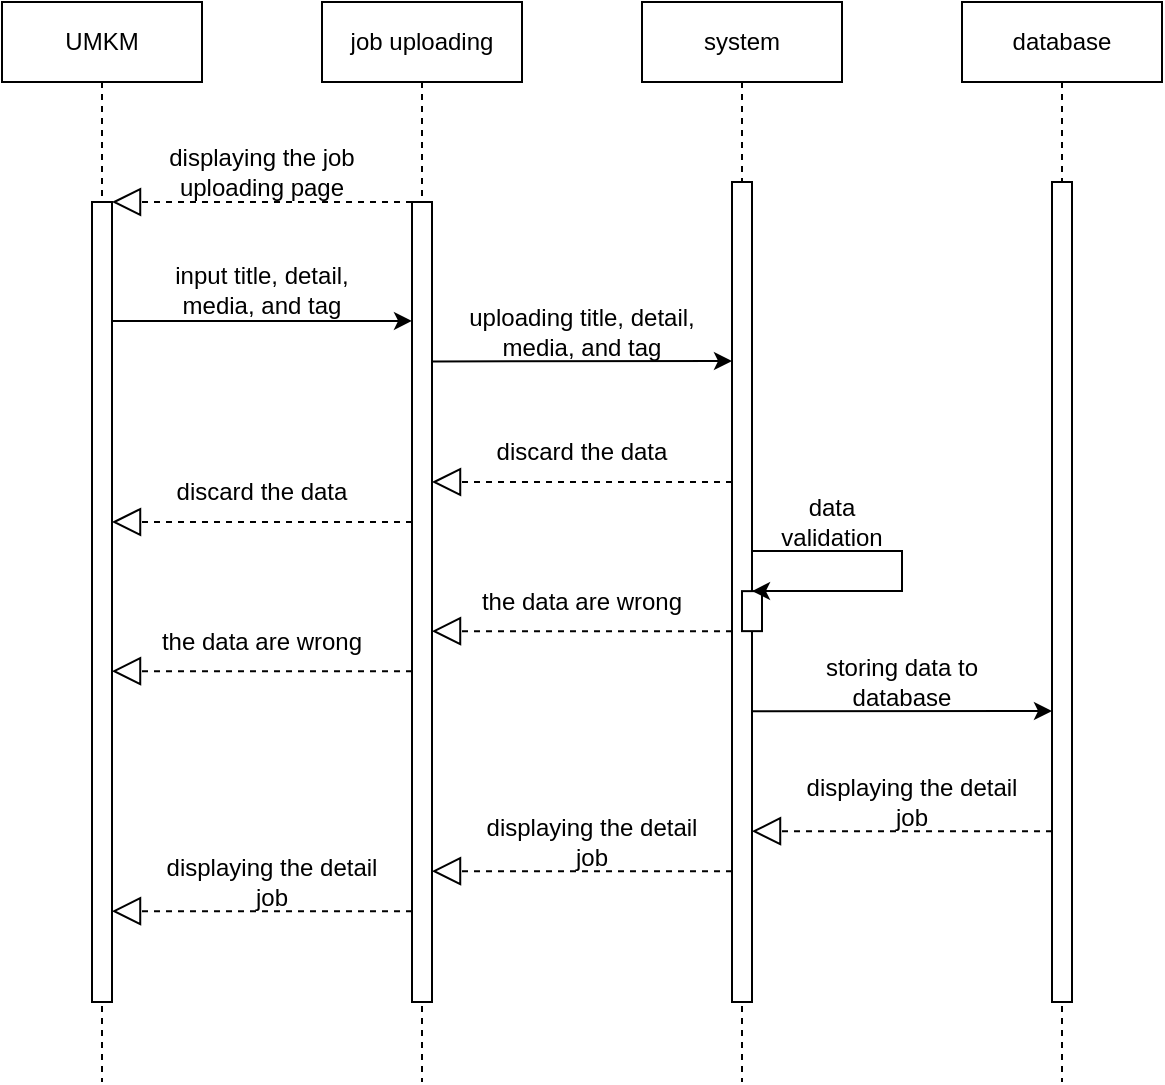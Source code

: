 <mxfile version="22.1.16" type="github" pages="4">
  <diagram name="UML (Sequence: Job Uploading) " id="2YBvvXClWsGukQMizWep">
    <mxGraphModel dx="1293" dy="518" grid="1" gridSize="10" guides="1" tooltips="1" connect="1" arrows="1" fold="1" page="1" pageScale="1" pageWidth="850" pageHeight="1100" math="0" shadow="0">
      <root>
        <mxCell id="0" />
        <mxCell id="1" parent="0" />
        <mxCell id="PUHHN2C5qQDCYkUH07pB-1" value="system" style="shape=umlLifeline;perimeter=lifelinePerimeter;whiteSpace=wrap;html=1;container=0;dropTarget=0;collapsible=0;recursiveResize=0;outlineConnect=0;portConstraint=eastwest;newEdgeStyle={&quot;edgeStyle&quot;:&quot;elbowEdgeStyle&quot;,&quot;elbow&quot;:&quot;vertical&quot;,&quot;curved&quot;:0,&quot;rounded&quot;:0};movable=1;resizable=1;rotatable=1;deletable=1;editable=1;locked=0;connectable=1;" vertex="1" parent="1">
          <mxGeometry x="375" y="80" width="100" height="540" as="geometry" />
        </mxCell>
        <mxCell id="Xd4hx1CgdsaKXn67NXFA-8" value="job uploading" style="shape=umlLifeline;perimeter=lifelinePerimeter;whiteSpace=wrap;html=1;container=0;dropTarget=0;collapsible=0;recursiveResize=0;outlineConnect=0;portConstraint=eastwest;newEdgeStyle={&quot;edgeStyle&quot;:&quot;elbowEdgeStyle&quot;,&quot;elbow&quot;:&quot;vertical&quot;,&quot;curved&quot;:0,&quot;rounded&quot;:0};movable=1;resizable=1;rotatable=1;deletable=1;editable=1;locked=0;connectable=1;" vertex="1" parent="1">
          <mxGeometry x="215" y="80" width="100" height="540" as="geometry" />
        </mxCell>
        <mxCell id="Xd4hx1CgdsaKXn67NXFA-10" value="database" style="shape=umlLifeline;perimeter=lifelinePerimeter;whiteSpace=wrap;html=1;container=0;dropTarget=0;collapsible=0;recursiveResize=0;outlineConnect=0;portConstraint=eastwest;newEdgeStyle={&quot;edgeStyle&quot;:&quot;elbowEdgeStyle&quot;,&quot;elbow&quot;:&quot;vertical&quot;,&quot;curved&quot;:0,&quot;rounded&quot;:0};movable=1;resizable=1;rotatable=1;deletable=1;editable=1;locked=0;connectable=1;" vertex="1" parent="1">
          <mxGeometry x="535" y="80" width="100" height="540" as="geometry" />
        </mxCell>
        <mxCell id="rt212o47yRLD19ke77MR-7" value="displaying the job uploading page" style="text;html=1;strokeColor=none;fillColor=none;align=center;verticalAlign=middle;whiteSpace=wrap;rounded=0;movable=1;resizable=1;rotatable=1;deletable=1;editable=1;locked=0;connectable=1;" vertex="1" parent="1">
          <mxGeometry x="125" y="150" width="120" height="30" as="geometry" />
        </mxCell>
        <mxCell id="DczILSoo3hNqs6Ibvgyh-1" value="UMKM" style="shape=umlLifeline;perimeter=lifelinePerimeter;whiteSpace=wrap;html=1;container=0;dropTarget=0;collapsible=0;recursiveResize=0;outlineConnect=0;portConstraint=eastwest;newEdgeStyle={&quot;edgeStyle&quot;:&quot;elbowEdgeStyle&quot;,&quot;elbow&quot;:&quot;vertical&quot;,&quot;curved&quot;:0,&quot;rounded&quot;:0};movable=1;resizable=1;rotatable=1;deletable=1;editable=1;locked=0;connectable=1;" vertex="1" parent="1">
          <mxGeometry x="55" y="80" width="100" height="540" as="geometry" />
        </mxCell>
        <mxCell id="DczILSoo3hNqs6Ibvgyh-2" value="" style="html=1;points=[];perimeter=orthogonalPerimeter;outlineConnect=0;targetShapes=umlLifeline;portConstraint=eastwest;newEdgeStyle={&quot;edgeStyle&quot;:&quot;elbowEdgeStyle&quot;,&quot;elbow&quot;:&quot;vertical&quot;,&quot;curved&quot;:0,&quot;rounded&quot;:0};container=0;movable=1;resizable=1;rotatable=1;deletable=1;editable=1;locked=0;connectable=1;" vertex="1" parent="DczILSoo3hNqs6Ibvgyh-1">
          <mxGeometry x="45" y="100" width="10" height="400" as="geometry" />
        </mxCell>
        <mxCell id="DczILSoo3hNqs6Ibvgyh-4" value="" style="endArrow=classic;html=1;rounded=0;movable=1;resizable=1;rotatable=1;deletable=1;editable=1;locked=0;connectable=1;" edge="1" parent="1">
          <mxGeometry width="50" height="50" relative="1" as="geometry">
            <mxPoint x="110" y="239.46" as="sourcePoint" />
            <mxPoint x="260" y="239.46" as="targetPoint" />
          </mxGeometry>
        </mxCell>
        <mxCell id="DczILSoo3hNqs6Ibvgyh-5" value="input title, detail, media, and tag" style="text;html=1;strokeColor=none;fillColor=none;align=center;verticalAlign=middle;whiteSpace=wrap;rounded=0;movable=1;resizable=1;rotatable=1;deletable=1;editable=1;locked=0;connectable=1;" vertex="1" parent="1">
          <mxGeometry x="125" y="209.46" width="120" height="30" as="geometry" />
        </mxCell>
        <mxCell id="DczILSoo3hNqs6Ibvgyh-7" value="uploading title, detail, media, and tag" style="text;html=1;strokeColor=none;fillColor=none;align=center;verticalAlign=middle;whiteSpace=wrap;rounded=0;movable=1;resizable=1;rotatable=1;deletable=1;editable=1;locked=0;connectable=1;" vertex="1" parent="1">
          <mxGeometry x="285" y="229.68" width="120" height="30" as="geometry" />
        </mxCell>
        <mxCell id="DczILSoo3hNqs6Ibvgyh-8" style="edgeStyle=elbowEdgeStyle;rounded=0;orthogonalLoop=1;jettySize=auto;html=1;elbow=vertical;curved=0;movable=1;resizable=1;rotatable=1;deletable=1;editable=1;locked=0;connectable=1;" edge="1" parent="1">
          <mxGeometry relative="1" as="geometry">
            <mxPoint x="270" y="259.733" as="sourcePoint" />
            <mxPoint x="420.0" y="259.733" as="targetPoint" />
          </mxGeometry>
        </mxCell>
        <mxCell id="Xd4hx1CgdsaKXn67NXFA-4" value="" style="html=1;points=[];perimeter=orthogonalPerimeter;outlineConnect=0;targetShapes=umlLifeline;portConstraint=eastwest;newEdgeStyle={&quot;edgeStyle&quot;:&quot;elbowEdgeStyle&quot;,&quot;elbow&quot;:&quot;vertical&quot;,&quot;curved&quot;:0,&quot;rounded&quot;:0};container=0;movable=1;resizable=1;rotatable=1;deletable=1;editable=1;locked=0;connectable=1;" vertex="1" parent="1">
          <mxGeometry x="420" y="170" width="10" height="410" as="geometry" />
        </mxCell>
        <mxCell id="Xd4hx1CgdsaKXn67NXFA-9" value="" style="html=1;points=[];perimeter=orthogonalPerimeter;outlineConnect=0;targetShapes=umlLifeline;portConstraint=eastwest;newEdgeStyle={&quot;edgeStyle&quot;:&quot;elbowEdgeStyle&quot;,&quot;elbow&quot;:&quot;vertical&quot;,&quot;curved&quot;:0,&quot;rounded&quot;:0};container=0;movable=1;resizable=1;rotatable=1;deletable=1;editable=1;locked=0;connectable=1;" vertex="1" parent="1">
          <mxGeometry x="260" y="180" width="10" height="400" as="geometry" />
        </mxCell>
        <mxCell id="DczILSoo3hNqs6Ibvgyh-10" value="" style="html=1;points=[];perimeter=orthogonalPerimeter;outlineConnect=0;targetShapes=umlLifeline;portConstraint=eastwest;newEdgeStyle={&quot;edgeStyle&quot;:&quot;elbowEdgeStyle&quot;,&quot;elbow&quot;:&quot;vertical&quot;,&quot;curved&quot;:0,&quot;rounded&quot;:0};container=0;movable=1;resizable=1;rotatable=1;deletable=1;editable=1;locked=0;connectable=1;" vertex="1" parent="1">
          <mxGeometry x="425" y="374.57" width="10" height="20" as="geometry" />
        </mxCell>
        <mxCell id="DczILSoo3hNqs6Ibvgyh-14" style="edgeStyle=orthogonalEdgeStyle;rounded=0;orthogonalLoop=1;jettySize=auto;html=1;elbow=vertical;movable=1;resizable=1;rotatable=1;deletable=1;editable=1;locked=0;connectable=1;" edge="1" parent="1" target="DczILSoo3hNqs6Ibvgyh-10">
          <mxGeometry relative="1" as="geometry">
            <mxPoint x="430" y="334.473" as="sourcePoint" />
            <mxPoint x="475" y="374.57" as="targetPoint" />
            <Array as="points">
              <mxPoint x="430" y="354.57" />
              <mxPoint x="505" y="354.57" />
              <mxPoint x="505" y="374.57" />
            </Array>
          </mxGeometry>
        </mxCell>
        <mxCell id="Xd4hx1CgdsaKXn67NXFA-11" value="" style="html=1;points=[];perimeter=orthogonalPerimeter;outlineConnect=0;targetShapes=umlLifeline;portConstraint=eastwest;newEdgeStyle={&quot;edgeStyle&quot;:&quot;elbowEdgeStyle&quot;,&quot;elbow&quot;:&quot;vertical&quot;,&quot;curved&quot;:0,&quot;rounded&quot;:0};container=0;movable=1;resizable=1;rotatable=1;deletable=1;editable=1;locked=0;connectable=1;" vertex="1" parent="1">
          <mxGeometry x="580" y="170" width="10" height="410" as="geometry" />
        </mxCell>
        <mxCell id="DczILSoo3hNqs6Ibvgyh-17" value="data validation" style="text;html=1;strokeColor=none;fillColor=none;align=center;verticalAlign=middle;whiteSpace=wrap;rounded=0;movable=1;resizable=1;rotatable=1;deletable=1;editable=1;locked=0;connectable=1;" vertex="1" parent="1">
          <mxGeometry x="440" y="324.57" width="60" height="30" as="geometry" />
        </mxCell>
        <mxCell id="DczILSoo3hNqs6Ibvgyh-25" value="the data are wrong" style="text;html=1;strokeColor=none;fillColor=none;align=center;verticalAlign=middle;whiteSpace=wrap;rounded=0;movable=1;resizable=1;rotatable=1;deletable=1;editable=1;locked=0;connectable=1;" vertex="1" parent="1">
          <mxGeometry x="125" y="384.57" width="120" height="30" as="geometry" />
        </mxCell>
        <mxCell id="MY55Caea-_kO5svuLmrP-1" style="edgeStyle=elbowEdgeStyle;rounded=0;orthogonalLoop=1;jettySize=auto;html=1;elbow=vertical;curved=0;movable=1;resizable=1;rotatable=1;deletable=1;editable=1;locked=0;connectable=1;" edge="1" parent="1">
          <mxGeometry relative="1" as="geometry">
            <mxPoint x="430" y="434.572" as="sourcePoint" />
            <mxPoint x="580.0" y="434.572" as="targetPoint" />
          </mxGeometry>
        </mxCell>
        <mxCell id="MY55Caea-_kO5svuLmrP-2" value="storing data to database" style="text;html=1;strokeColor=none;fillColor=none;align=center;verticalAlign=middle;whiteSpace=wrap;rounded=0;movable=1;resizable=1;rotatable=1;deletable=1;editable=1;locked=0;connectable=1;" vertex="1" parent="1">
          <mxGeometry x="445" y="404.57" width="120" height="30" as="geometry" />
        </mxCell>
        <mxCell id="MY55Caea-_kO5svuLmrP-5" value="" style="endArrow=block;dashed=1;endFill=0;endSize=12;html=1;rounded=0;" edge="1" parent="1">
          <mxGeometry width="160" relative="1" as="geometry">
            <mxPoint x="260" y="180.0" as="sourcePoint" />
            <mxPoint x="110" y="180.0" as="targetPoint" />
          </mxGeometry>
        </mxCell>
        <mxCell id="MY55Caea-_kO5svuLmrP-6" value="" style="endArrow=block;dashed=1;endFill=0;endSize=12;html=1;rounded=0;" edge="1" parent="1">
          <mxGeometry width="160" relative="1" as="geometry">
            <mxPoint x="260" y="414.57" as="sourcePoint" />
            <mxPoint x="110" y="414.57" as="targetPoint" />
          </mxGeometry>
        </mxCell>
        <mxCell id="MY55Caea-_kO5svuLmrP-7" value="" style="endArrow=block;dashed=1;endFill=0;endSize=12;html=1;rounded=0;" edge="1" parent="1">
          <mxGeometry width="160" relative="1" as="geometry">
            <mxPoint x="420" y="394.57" as="sourcePoint" />
            <mxPoint x="270" y="394.57" as="targetPoint" />
          </mxGeometry>
        </mxCell>
        <mxCell id="MWgk2WjyAF0wgTvY17KL-1" value="displaying the detail job " style="text;html=1;strokeColor=none;fillColor=none;align=center;verticalAlign=middle;whiteSpace=wrap;rounded=0;movable=1;resizable=1;rotatable=1;deletable=1;editable=1;locked=0;connectable=1;" vertex="1" parent="1">
          <mxGeometry x="450" y="464.57" width="120" height="30" as="geometry" />
        </mxCell>
        <mxCell id="MWgk2WjyAF0wgTvY17KL-2" value="" style="endArrow=block;dashed=1;endFill=0;endSize=12;html=1;rounded=0;" edge="1" parent="1">
          <mxGeometry width="160" relative="1" as="geometry">
            <mxPoint x="580" y="494.57" as="sourcePoint" />
            <mxPoint x="430" y="494.57" as="targetPoint" />
          </mxGeometry>
        </mxCell>
        <mxCell id="MWgk2WjyAF0wgTvY17KL-3" value="the data are wrong" style="text;html=1;strokeColor=none;fillColor=none;align=center;verticalAlign=middle;whiteSpace=wrap;rounded=0;movable=1;resizable=1;rotatable=1;deletable=1;editable=1;locked=0;connectable=1;" vertex="1" parent="1">
          <mxGeometry x="285" y="364.57" width="120" height="30" as="geometry" />
        </mxCell>
        <mxCell id="MWgk2WjyAF0wgTvY17KL-5" value="displaying the detail job " style="text;html=1;strokeColor=none;fillColor=none;align=center;verticalAlign=middle;whiteSpace=wrap;rounded=0;movable=1;resizable=1;rotatable=1;deletable=1;editable=1;locked=0;connectable=1;" vertex="1" parent="1">
          <mxGeometry x="290" y="484.57" width="120" height="30" as="geometry" />
        </mxCell>
        <mxCell id="MWgk2WjyAF0wgTvY17KL-6" value="" style="endArrow=block;dashed=1;endFill=0;endSize=12;html=1;rounded=0;" edge="1" parent="1">
          <mxGeometry width="160" relative="1" as="geometry">
            <mxPoint x="420" y="514.57" as="sourcePoint" />
            <mxPoint x="270" y="514.57" as="targetPoint" />
          </mxGeometry>
        </mxCell>
        <mxCell id="MWgk2WjyAF0wgTvY17KL-7" value="displaying the detail job " style="text;html=1;strokeColor=none;fillColor=none;align=center;verticalAlign=middle;whiteSpace=wrap;rounded=0;movable=1;resizable=1;rotatable=1;deletable=1;editable=1;locked=0;connectable=1;" vertex="1" parent="1">
          <mxGeometry x="130" y="504.57" width="120" height="30" as="geometry" />
        </mxCell>
        <mxCell id="MWgk2WjyAF0wgTvY17KL-8" value="" style="endArrow=block;dashed=1;endFill=0;endSize=12;html=1;rounded=0;" edge="1" parent="1">
          <mxGeometry width="160" relative="1" as="geometry">
            <mxPoint x="260" y="534.57" as="sourcePoint" />
            <mxPoint x="110" y="534.57" as="targetPoint" />
          </mxGeometry>
        </mxCell>
        <mxCell id="MWgk2WjyAF0wgTvY17KL-12" value="discard the data" style="text;html=1;strokeColor=none;fillColor=none;align=center;verticalAlign=middle;whiteSpace=wrap;rounded=0;movable=1;resizable=1;rotatable=1;deletable=1;editable=1;locked=0;connectable=1;" vertex="1" parent="1">
          <mxGeometry x="125" y="310.0" width="120" height="30" as="geometry" />
        </mxCell>
        <mxCell id="MWgk2WjyAF0wgTvY17KL-13" value="" style="endArrow=block;dashed=1;endFill=0;endSize=12;html=1;rounded=0;" edge="1" parent="1">
          <mxGeometry width="160" relative="1" as="geometry">
            <mxPoint x="260" y="340.0" as="sourcePoint" />
            <mxPoint x="110" y="340.0" as="targetPoint" />
          </mxGeometry>
        </mxCell>
        <mxCell id="MWgk2WjyAF0wgTvY17KL-14" value="" style="endArrow=block;dashed=1;endFill=0;endSize=12;html=1;rounded=0;" edge="1" parent="1">
          <mxGeometry width="160" relative="1" as="geometry">
            <mxPoint x="420" y="320.0" as="sourcePoint" />
            <mxPoint x="270" y="320.0" as="targetPoint" />
          </mxGeometry>
        </mxCell>
        <mxCell id="MWgk2WjyAF0wgTvY17KL-15" value="discard the data" style="text;html=1;strokeColor=none;fillColor=none;align=center;verticalAlign=middle;whiteSpace=wrap;rounded=0;movable=1;resizable=1;rotatable=1;deletable=1;editable=1;locked=0;connectable=1;" vertex="1" parent="1">
          <mxGeometry x="285" y="290.0" width="120" height="30" as="geometry" />
        </mxCell>
      </root>
    </mxGraphModel>
  </diagram>
  <diagram id="pvqYrwJCa63q6MkAIUZb" name="UML (UseCase)">
    <mxGraphModel dx="2298" dy="920" grid="1" gridSize="10" guides="1" tooltips="1" connect="1" arrows="1" fold="1" page="1" pageScale="1" pageWidth="1169" pageHeight="827" math="0" shadow="0">
      <root>
        <mxCell id="0" />
        <mxCell id="1" parent="0" />
        <mxCell id="MVpQLZ_E9T1feZUFkWiu-11" value="" style="rounded=0;whiteSpace=wrap;html=1;" parent="1" vertex="1">
          <mxGeometry x="300" y="100" width="560" height="610" as="geometry" />
        </mxCell>
        <mxCell id="0sx2mBVtjhXLEeRQusRD-8" style="rounded=0;orthogonalLoop=1;jettySize=auto;html=1;" parent="1" source="0sx2mBVtjhXLEeRQusRD-2" target="0sx2mBVtjhXLEeRQusRD-5" edge="1">
          <mxGeometry relative="1" as="geometry">
            <Array as="points" />
          </mxGeometry>
        </mxCell>
        <mxCell id="MVpQLZ_E9T1feZUFkWiu-7" style="rounded=0;orthogonalLoop=1;jettySize=auto;html=1;entryX=0;entryY=0.5;entryDx=0;entryDy=0;" parent="1" source="0sx2mBVtjhXLEeRQusRD-2" target="LddxRD4UYi9cKxbXgiJu-13" edge="1">
          <mxGeometry relative="1" as="geometry">
            <Array as="points">
              <mxPoint x="250" y="680" />
            </Array>
          </mxGeometry>
        </mxCell>
        <mxCell id="MVpQLZ_E9T1feZUFkWiu-27" style="rounded=0;orthogonalLoop=1;jettySize=auto;html=1;" parent="1" source="0sx2mBVtjhXLEeRQusRD-2" target="MVpQLZ_E9T1feZUFkWiu-25" edge="1">
          <mxGeometry relative="1" as="geometry" />
        </mxCell>
        <mxCell id="MVpQLZ_E9T1feZUFkWiu-35" style="rounded=0;orthogonalLoop=1;jettySize=auto;html=1;" parent="1" source="0sx2mBVtjhXLEeRQusRD-2" target="MVpQLZ_E9T1feZUFkWiu-30" edge="1">
          <mxGeometry relative="1" as="geometry" />
        </mxCell>
        <mxCell id="MVpQLZ_E9T1feZUFkWiu-44" style="rounded=0;orthogonalLoop=1;jettySize=auto;html=1;" parent="1" source="0sx2mBVtjhXLEeRQusRD-2" target="MVpQLZ_E9T1feZUFkWiu-41" edge="1">
          <mxGeometry relative="1" as="geometry" />
        </mxCell>
        <mxCell id="T50EwERzjcpUyhJfIaFM-3" style="rounded=0;orthogonalLoop=1;jettySize=auto;html=1;" edge="1" parent="1" source="0sx2mBVtjhXLEeRQusRD-2" target="T50EwERzjcpUyhJfIaFM-1">
          <mxGeometry relative="1" as="geometry" />
        </mxCell>
        <mxCell id="0sx2mBVtjhXLEeRQusRD-2" value="Mahasiswa" style="shape=umlActor;verticalLabelPosition=bottom;verticalAlign=top;html=1;" parent="1" vertex="1">
          <mxGeometry x="140" y="385" width="30" height="60" as="geometry" />
        </mxCell>
        <mxCell id="0sx2mBVtjhXLEeRQusRD-9" style="rounded=0;orthogonalLoop=1;jettySize=auto;html=1;" parent="1" source="0sx2mBVtjhXLEeRQusRD-4" target="0sx2mBVtjhXLEeRQusRD-5" edge="1">
          <mxGeometry relative="1" as="geometry">
            <Array as="points">
              <mxPoint x="1020" y="500" />
            </Array>
          </mxGeometry>
        </mxCell>
        <mxCell id="Bt8VvY5KGU5PuNIr9_MJ-2" style="rounded=0;orthogonalLoop=1;jettySize=auto;html=1;entryX=1;entryY=0.5;entryDx=0;entryDy=0;" parent="1" source="0sx2mBVtjhXLEeRQusRD-4" target="Bt8VvY5KGU5PuNIr9_MJ-1" edge="1">
          <mxGeometry relative="1" as="geometry">
            <Array as="points">
              <mxPoint x="990" y="384" />
            </Array>
          </mxGeometry>
        </mxCell>
        <mxCell id="Bt8VvY5KGU5PuNIr9_MJ-17" style="rounded=0;orthogonalLoop=1;jettySize=auto;html=1;" parent="1" source="0sx2mBVtjhXLEeRQusRD-4" target="Bt8VvY5KGU5PuNIr9_MJ-16" edge="1">
          <mxGeometry relative="1" as="geometry" />
        </mxCell>
        <mxCell id="LddxRD4UYi9cKxbXgiJu-11" style="rounded=0;orthogonalLoop=1;jettySize=auto;html=1;" parent="1" source="0sx2mBVtjhXLEeRQusRD-4" target="LddxRD4UYi9cKxbXgiJu-14" edge="1">
          <mxGeometry relative="1" as="geometry">
            <mxPoint x="678.975" y="595.429" as="targetPoint" />
            <Array as="points">
              <mxPoint x="1040" y="550" />
            </Array>
          </mxGeometry>
        </mxCell>
        <mxCell id="MVpQLZ_E9T1feZUFkWiu-4" style="rounded=0;orthogonalLoop=1;jettySize=auto;html=1;" parent="1" source="0sx2mBVtjhXLEeRQusRD-4" target="LddxRD4UYi9cKxbXgiJu-12" edge="1">
          <mxGeometry relative="1" as="geometry">
            <Array as="points">
              <mxPoint x="1000" y="240" />
            </Array>
          </mxGeometry>
        </mxCell>
        <mxCell id="MVpQLZ_E9T1feZUFkWiu-6" style="rounded=0;orthogonalLoop=1;jettySize=auto;html=1;entryX=1;entryY=0.5;entryDx=0;entryDy=0;" parent="1" source="0sx2mBVtjhXLEeRQusRD-4" target="LddxRD4UYi9cKxbXgiJu-13" edge="1">
          <mxGeometry relative="1" as="geometry">
            <Array as="points">
              <mxPoint x="1090" y="680" />
            </Array>
          </mxGeometry>
        </mxCell>
        <mxCell id="T50EwERzjcpUyhJfIaFM-9" style="edgeStyle=orthogonalEdgeStyle;rounded=0;orthogonalLoop=1;jettySize=auto;html=1;" edge="1" parent="1" source="0sx2mBVtjhXLEeRQusRD-4" target="T50EwERzjcpUyhJfIaFM-4">
          <mxGeometry relative="1" as="geometry">
            <Array as="points">
              <mxPoint x="1150" y="394" />
              <mxPoint x="1150" y="740" />
              <mxPoint x="360" y="740" />
            </Array>
          </mxGeometry>
        </mxCell>
        <mxCell id="0sx2mBVtjhXLEeRQusRD-4" value="UMKM" style="shape=umlActor;verticalLabelPosition=bottom;verticalAlign=top;html=1;" parent="1" vertex="1">
          <mxGeometry x="1080" y="364" width="30" height="60" as="geometry" />
        </mxCell>
        <mxCell id="0sx2mBVtjhXLEeRQusRD-5" value="login" style="ellipse;whiteSpace=wrap;html=1;" parent="1" vertex="1">
          <mxGeometry x="530" y="490" width="70" height="30" as="geometry" />
        </mxCell>
        <mxCell id="Bt8VvY5KGU5PuNIr9_MJ-1" value="job uploading" style="ellipse;whiteSpace=wrap;html=1;" parent="1" vertex="1">
          <mxGeometry x="720" y="350" width="70" height="40" as="geometry" />
        </mxCell>
        <mxCell id="Bt8VvY5KGU5PuNIr9_MJ-4" value="mix and match" style="ellipse;whiteSpace=wrap;html=1;" parent="1" vertex="1">
          <mxGeometry x="780" y="260" width="70" height="40" as="geometry" />
        </mxCell>
        <mxCell id="Bt8VvY5KGU5PuNIr9_MJ-11" value="&amp;lt;&amp;lt;include&amp;gt;&amp;gt;" style="endArrow=open;endSize=12;dashed=1;html=1;rounded=0;" parent="1" source="Bt8VvY5KGU5PuNIr9_MJ-1" target="0sx2mBVtjhXLEeRQusRD-5" edge="1">
          <mxGeometry width="160" relative="1" as="geometry">
            <mxPoint x="420" y="380" as="sourcePoint" />
            <mxPoint x="580" y="380" as="targetPoint" />
          </mxGeometry>
        </mxCell>
        <mxCell id="Bt8VvY5KGU5PuNIr9_MJ-12" value="&amp;lt;&amp;lt;extend&amp;gt;&amp;gt;" style="endArrow=open;endSize=12;dashed=1;html=1;rounded=0;" parent="1" source="Bt8VvY5KGU5PuNIr9_MJ-4" target="Bt8VvY5KGU5PuNIr9_MJ-1" edge="1">
          <mxGeometry width="160" relative="1" as="geometry">
            <mxPoint x="420" y="380" as="sourcePoint" />
            <mxPoint x="580" y="380" as="targetPoint" />
          </mxGeometry>
        </mxCell>
        <mxCell id="Bt8VvY5KGU5PuNIr9_MJ-13" value="boost ads" style="ellipse;whiteSpace=wrap;html=1;" parent="1" vertex="1">
          <mxGeometry x="670" y="270" width="70" height="40" as="geometry" />
        </mxCell>
        <mxCell id="Bt8VvY5KGU5PuNIr9_MJ-15" value="&amp;lt;&amp;lt;extend&amp;gt;&amp;gt;" style="endArrow=open;endSize=12;dashed=1;html=1;rounded=0;" parent="1" source="Bt8VvY5KGU5PuNIr9_MJ-13" target="Bt8VvY5KGU5PuNIr9_MJ-1" edge="1">
          <mxGeometry width="160" relative="1" as="geometry">
            <mxPoint x="410" y="340" as="sourcePoint" />
            <mxPoint x="570" y="340" as="targetPoint" />
          </mxGeometry>
        </mxCell>
        <mxCell id="Bt8VvY5KGU5PuNIr9_MJ-18" value="&amp;lt;&amp;lt;include&amp;gt;&amp;gt;" style="endArrow=open;endSize=12;dashed=1;html=1;rounded=0;" parent="1" source="Bt8VvY5KGU5PuNIr9_MJ-16" target="0sx2mBVtjhXLEeRQusRD-5" edge="1">
          <mxGeometry width="160" relative="1" as="geometry">
            <mxPoint x="460" y="500" as="sourcePoint" />
            <mxPoint x="620" y="500" as="targetPoint" />
          </mxGeometry>
        </mxCell>
        <mxCell id="LddxRD4UYi9cKxbXgiJu-1" value="daftar akun" style="ellipse;whiteSpace=wrap;html=1;" parent="1" vertex="1">
          <mxGeometry x="600" y="600" width="70" height="40" as="geometry" />
        </mxCell>
        <mxCell id="LddxRD4UYi9cKxbXgiJu-6" value="&amp;lt;&amp;lt;include&amp;gt;&amp;gt;" style="endArrow=open;endSize=12;dashed=1;html=1;rounded=0;" parent="1" source="0sx2mBVtjhXLEeRQusRD-5" target="LddxRD4UYi9cKxbXgiJu-1" edge="1">
          <mxGeometry width="160" relative="1" as="geometry">
            <mxPoint x="581" y="555" as="sourcePoint" />
            <mxPoint x="485" y="497" as="targetPoint" />
          </mxGeometry>
        </mxCell>
        <mxCell id="LddxRD4UYi9cKxbXgiJu-9" value="&amp;lt;&amp;lt;include&amp;gt;&amp;gt;" style="endArrow=open;endSize=12;dashed=1;html=1;rounded=0;" parent="1" source="LddxRD4UYi9cKxbXgiJu-14" target="0sx2mBVtjhXLEeRQusRD-5" edge="1">
          <mxGeometry width="160" relative="1" as="geometry">
            <mxPoint x="640.028" y="591.922" as="sourcePoint" />
            <mxPoint x="565" y="487" as="targetPoint" />
          </mxGeometry>
        </mxCell>
        <mxCell id="LddxRD4UYi9cKxbXgiJu-14" value="list job" style="ellipse;whiteSpace=wrap;html=1;" parent="1" vertex="1">
          <mxGeometry x="760" y="530" width="70" height="40" as="geometry" />
        </mxCell>
        <mxCell id="MVpQLZ_E9T1feZUFkWiu-2" value="&amp;lt;&amp;lt;include&amp;gt;&amp;gt;" style="endArrow=open;endSize=12;dashed=1;html=1;rounded=0;" parent="1" source="LddxRD4UYi9cKxbXgiJu-12" target="0sx2mBVtjhXLEeRQusRD-5" edge="1">
          <mxGeometry width="160" relative="1" as="geometry">
            <mxPoint x="700" y="594" as="sourcePoint" />
            <mxPoint x="562" y="488" as="targetPoint" />
          </mxGeometry>
        </mxCell>
        <mxCell id="MVpQLZ_E9T1feZUFkWiu-5" value="&amp;lt;&amp;lt;include&amp;gt;&amp;gt;" style="endArrow=open;endSize=12;dashed=1;html=1;rounded=0;entryX=0.5;entryY=1;entryDx=0;entryDy=0;" parent="1" source="LddxRD4UYi9cKxbXgiJu-13" target="0sx2mBVtjhXLEeRQusRD-5" edge="1">
          <mxGeometry width="160" relative="1" as="geometry">
            <mxPoint x="700" y="594" as="sourcePoint" />
            <mxPoint x="562" y="488" as="targetPoint" />
          </mxGeometry>
        </mxCell>
        <mxCell id="MVpQLZ_E9T1feZUFkWiu-12" value="&lt;div&gt;&amp;lt;&amp;lt;system&amp;gt;&amp;gt;&lt;/div&gt;&lt;div&gt;nama aplikasi&lt;br&gt;&lt;/div&gt;" style="text;html=1;strokeColor=none;fillColor=none;align=center;verticalAlign=middle;whiteSpace=wrap;rounded=0;" parent="1" vertex="1">
          <mxGeometry x="300" y="100" width="120" height="50" as="geometry" />
        </mxCell>
        <mxCell id="LddxRD4UYi9cKxbXgiJu-13" value="edit profile" style="ellipse;whiteSpace=wrap;html=1;" parent="1" vertex="1">
          <mxGeometry x="490" y="660" width="70" height="40" as="geometry" />
        </mxCell>
        <mxCell id="LddxRD4UYi9cKxbXgiJu-12" value="verified" style="ellipse;whiteSpace=wrap;html=1;" parent="1" vertex="1">
          <mxGeometry x="610" y="220" width="70" height="40" as="geometry" />
        </mxCell>
        <mxCell id="Bt8VvY5KGU5PuNIr9_MJ-16" value="centang biru" style="ellipse;whiteSpace=wrap;html=1;" parent="1" vertex="1">
          <mxGeometry x="760" y="423" width="70" height="40" as="geometry" />
        </mxCell>
        <mxCell id="MVpQLZ_E9T1feZUFkWiu-24" style="rounded=0;orthogonalLoop=1;jettySize=auto;html=1;" parent="1" source="MVpQLZ_E9T1feZUFkWiu-23" target="LddxRD4UYi9cKxbXgiJu-12" edge="1">
          <mxGeometry relative="1" as="geometry" />
        </mxCell>
        <mxCell id="MVpQLZ_E9T1feZUFkWiu-26" style="rounded=0;orthogonalLoop=1;jettySize=auto;html=1;" parent="1" source="MVpQLZ_E9T1feZUFkWiu-23" target="MVpQLZ_E9T1feZUFkWiu-25" edge="1">
          <mxGeometry relative="1" as="geometry" />
        </mxCell>
        <mxCell id="MVpQLZ_E9T1feZUFkWiu-23" value="&lt;div&gt;Pihak&lt;/div&gt;&lt;div&gt;Perusahaan&lt;/div&gt;" style="shape=umlActor;verticalLabelPosition=bottom;verticalAlign=top;html=1;" parent="1" vertex="1">
          <mxGeometry x="930" y="90" width="30" height="60" as="geometry" />
        </mxCell>
        <mxCell id="MVpQLZ_E9T1feZUFkWiu-25" value="badge expert" style="ellipse;whiteSpace=wrap;html=1;" parent="1" vertex="1">
          <mxGeometry x="545" y="160" width="70" height="40" as="geometry" />
        </mxCell>
        <mxCell id="MVpQLZ_E9T1feZUFkWiu-28" value="&amp;lt;&amp;lt;include&amp;gt;&amp;gt;" style="endArrow=open;endSize=12;dashed=1;html=1;rounded=0;" parent="1" source="MVpQLZ_E9T1feZUFkWiu-25" target="0sx2mBVtjhXLEeRQusRD-5" edge="1">
          <mxGeometry width="160" relative="1" as="geometry">
            <mxPoint x="715" y="239" as="sourcePoint" />
            <mxPoint x="570" y="500" as="targetPoint" />
          </mxGeometry>
        </mxCell>
        <mxCell id="MVpQLZ_E9T1feZUFkWiu-30" value="badge peringkat" style="ellipse;whiteSpace=wrap;html=1;" parent="1" vertex="1">
          <mxGeometry x="430" y="330" width="70" height="40" as="geometry" />
        </mxCell>
        <mxCell id="MVpQLZ_E9T1feZUFkWiu-36" value="&amp;lt;&amp;lt;include&amp;gt;&amp;gt;" style="endArrow=open;endSize=12;dashed=1;html=1;rounded=0;" parent="1" source="MVpQLZ_E9T1feZUFkWiu-30" target="0sx2mBVtjhXLEeRQusRD-5" edge="1">
          <mxGeometry width="160" relative="1" as="geometry">
            <mxPoint x="547" y="170" as="sourcePoint" />
            <mxPoint x="574" y="500" as="targetPoint" />
          </mxGeometry>
        </mxCell>
        <mxCell id="MVpQLZ_E9T1feZUFkWiu-41" value="list hasil kerja" style="ellipse;whiteSpace=wrap;html=1;" parent="1" vertex="1">
          <mxGeometry x="370" y="385" width="70" height="40" as="geometry" />
        </mxCell>
        <mxCell id="MVpQLZ_E9T1feZUFkWiu-43" value="&amp;lt;&amp;lt;include&amp;gt;&amp;gt;" style="endArrow=open;endSize=12;dashed=1;html=1;rounded=0;" parent="1" source="MVpQLZ_E9T1feZUFkWiu-41" target="0sx2mBVtjhXLEeRQusRD-5" edge="1">
          <mxGeometry width="160" relative="1" as="geometry">
            <mxPoint x="468" y="368" as="sourcePoint" />
            <mxPoint x="565" y="501" as="targetPoint" />
          </mxGeometry>
        </mxCell>
        <mxCell id="T50EwERzjcpUyhJfIaFM-1" value="detail job" style="ellipse;whiteSpace=wrap;html=1;" vertex="1" parent="1">
          <mxGeometry x="340" y="510" width="70" height="40" as="geometry" />
        </mxCell>
        <mxCell id="T50EwERzjcpUyhJfIaFM-2" value="&amp;lt;&amp;lt;include&amp;gt;&amp;gt;" style="endArrow=open;endSize=12;dashed=1;html=1;rounded=0;" edge="1" parent="1" source="T50EwERzjcpUyhJfIaFM-1" target="0sx2mBVtjhXLEeRQusRD-5">
          <mxGeometry width="160" relative="1" as="geometry">
            <mxPoint x="439" y="430" as="sourcePoint" />
            <mxPoint x="555" y="503" as="targetPoint" />
          </mxGeometry>
        </mxCell>
        <mxCell id="T50EwERzjcpUyhJfIaFM-4" value="comment" style="ellipse;whiteSpace=wrap;html=1;" vertex="1" parent="1">
          <mxGeometry x="325" y="600" width="70" height="40" as="geometry" />
        </mxCell>
        <mxCell id="T50EwERzjcpUyhJfIaFM-5" value="unggah hasil job" style="ellipse;whiteSpace=wrap;html=1;" vertex="1" parent="1">
          <mxGeometry x="440" y="570" width="70" height="40" as="geometry" />
        </mxCell>
        <mxCell id="T50EwERzjcpUyhJfIaFM-7" value="&amp;lt;&amp;lt;extend&amp;gt;&amp;gt;" style="endArrow=open;endSize=12;dashed=1;html=1;rounded=0;" edge="1" parent="1" source="T50EwERzjcpUyhJfIaFM-4" target="T50EwERzjcpUyhJfIaFM-1">
          <mxGeometry width="160" relative="1" as="geometry">
            <mxPoint x="730" y="338" as="sourcePoint" />
            <mxPoint x="760" y="376" as="targetPoint" />
          </mxGeometry>
        </mxCell>
        <mxCell id="T50EwERzjcpUyhJfIaFM-8" value="&amp;lt;&amp;lt;extend&amp;gt;&amp;gt;" style="endArrow=open;endSize=12;dashed=1;html=1;rounded=0;" edge="1" parent="1" source="T50EwERzjcpUyhJfIaFM-5" target="T50EwERzjcpUyhJfIaFM-1">
          <mxGeometry width="160" relative="1" as="geometry">
            <mxPoint x="373" y="610" as="sourcePoint" />
            <mxPoint x="382" y="560" as="targetPoint" />
          </mxGeometry>
        </mxCell>
        <mxCell id="UHLBu9pznbg-E2OWJfrF-3" style="rounded=0;orthogonalLoop=1;jettySize=auto;html=1;" edge="1" parent="1" source="UHLBu9pznbg-E2OWJfrF-1" target="UHLBu9pznbg-E2OWJfrF-2">
          <mxGeometry relative="1" as="geometry" />
        </mxCell>
        <mxCell id="UHLBu9pznbg-E2OWJfrF-1" value="Guest" style="shape=umlActor;verticalLabelPosition=bottom;verticalAlign=top;html=1;" vertex="1" parent="1">
          <mxGeometry x="160" y="130" width="30" height="60" as="geometry" />
        </mxCell>
        <mxCell id="UHLBu9pznbg-E2OWJfrF-2" value="list all job" style="ellipse;whiteSpace=wrap;html=1;" vertex="1" parent="1">
          <mxGeometry x="395" y="170" width="70" height="40" as="geometry" />
        </mxCell>
      </root>
    </mxGraphModel>
  </diagram>
  <diagram id="wG38NCfPQ-r9ZFnrwSme" name="Architecture">
    <mxGraphModel dx="1034" dy="414" grid="1" gridSize="10" guides="1" tooltips="1" connect="1" arrows="1" fold="1" page="1" pageScale="1" pageWidth="1169" pageHeight="827" math="0" shadow="0">
      <root>
        <mxCell id="0" />
        <mxCell id="1" parent="0" />
        <mxCell id="jstQxoPoMBIzI20CNz3X-8" value="" style="rounded=0;whiteSpace=wrap;html=1;fontSize=16;" parent="1" vertex="1">
          <mxGeometry x="459" y="90" width="250" height="560" as="geometry" />
        </mxCell>
        <mxCell id="jstQxoPoMBIzI20CNz3X-2" value="users" style="shape=umlActor;verticalLabelPosition=bottom;verticalAlign=top;html=1;outlineConnect=0;fontSize=16;" parent="1" vertex="1">
          <mxGeometry x="350" y="220" width="30" height="60" as="geometry" />
        </mxCell>
        <mxCell id="jstQxoPoMBIzI20CNz3X-3" value="umkm" style="shape=umlActor;verticalLabelPosition=bottom;verticalAlign=top;html=1;outlineConnect=0;fontSize=16;" parent="1" vertex="1">
          <mxGeometry x="790" y="304" width="30" height="60" as="geometry" />
        </mxCell>
        <mxCell id="jstQxoPoMBIzI20CNz3X-4" value="" style="ellipse;whiteSpace=wrap;html=1;aspect=fixed;fontSize=16;" parent="1" vertex="1">
          <mxGeometry x="540" y="180" width="80" height="80" as="geometry" />
        </mxCell>
        <mxCell id="jstQxoPoMBIzI20CNz3X-5" value="" style="ellipse;whiteSpace=wrap;html=1;aspect=fixed;fontSize=16;" parent="1" vertex="1">
          <mxGeometry x="544" y="304" width="80" height="80" as="geometry" />
        </mxCell>
        <mxCell id="jstQxoPoMBIzI20CNz3X-6" value="" style="ellipse;whiteSpace=wrap;html=1;aspect=fixed;fontSize=16;" parent="1" vertex="1">
          <mxGeometry x="544" y="430" width="80" height="80" as="geometry" />
        </mxCell>
        <mxCell id="jstQxoPoMBIzI20CNz3X-7" value="admin" style="shape=umlActor;verticalLabelPosition=bottom;verticalAlign=top;html=1;outlineConnect=0;fontSize=16;" parent="1" vertex="1">
          <mxGeometry x="350" y="366" width="30" height="60" as="geometry" />
        </mxCell>
        <mxCell id="jstQxoPoMBIzI20CNz3X-10" value="" style="group;dashed=1;" parent="1" vertex="1" connectable="0">
          <mxGeometry x="1298" y="273" width="910" height="280" as="geometry" />
        </mxCell>
        <mxCell id="jstQxoPoMBIzI20CNz3X-11" value="" style="rounded=0;whiteSpace=wrap;html=1;fontSize=16;dashed=1;dashPattern=8 8;" parent="jstQxoPoMBIzI20CNz3X-10" vertex="1">
          <mxGeometry x="390" width="520" height="280" as="geometry" />
        </mxCell>
        <mxCell id="jstQxoPoMBIzI20CNz3X-12" value="&lt;font style=&quot;&quot;&gt;Web Server&lt;br&gt;&lt;span style=&quot;font-size: 10px;&quot;&gt;(Node JS)&lt;/span&gt;&lt;/font&gt;" style="rounded=0;whiteSpace=wrap;html=1;fontSize=16;" parent="jstQxoPoMBIzI20CNz3X-10" vertex="1">
          <mxGeometry x="430" y="105" width="120" height="60" as="geometry" />
        </mxCell>
        <mxCell id="jstQxoPoMBIzI20CNz3X-13" value="Client" style="shape=umlActor;verticalLabelPosition=bottom;verticalAlign=top;html=1;outlineConnect=0;fontSize=16;" parent="jstQxoPoMBIzI20CNz3X-10" vertex="1">
          <mxGeometry y="106" width="30" height="60" as="geometry" />
        </mxCell>
        <mxCell id="jstQxoPoMBIzI20CNz3X-14" value="" style="rounded=0;whiteSpace=wrap;html=1;fontSize=16;" parent="jstQxoPoMBIzI20CNz3X-10" vertex="1">
          <mxGeometry x="590" y="30" width="140" height="210" as="geometry" />
        </mxCell>
        <mxCell id="jstQxoPoMBIzI20CNz3X-15" style="edgeStyle=none;curved=1;rounded=0;orthogonalLoop=1;jettySize=auto;html=1;entryX=0;entryY=0.5;entryDx=0;entryDy=0;fontSize=12;startSize=8;endSize=8;" parent="jstQxoPoMBIzI20CNz3X-10" source="jstQxoPoMBIzI20CNz3X-12" target="jstQxoPoMBIzI20CNz3X-14" edge="1">
          <mxGeometry relative="1" as="geometry" />
        </mxCell>
        <mxCell id="jstQxoPoMBIzI20CNz3X-16" value="&lt;font style=&quot;&quot;&gt;&lt;font style=&quot;font-size: 16px;&quot;&gt;Database &lt;/font&gt;&lt;br&gt;&lt;span style=&quot;font-size: 10px;&quot;&gt;(MySQL)&lt;/span&gt;&lt;/font&gt;" style="shape=cylinder3;whiteSpace=wrap;html=1;boundedLbl=1;backgroundOutline=1;size=15;fontSize=16;" parent="jstQxoPoMBIzI20CNz3X-10" vertex="1">
          <mxGeometry x="790" y="65" width="93" height="124" as="geometry" />
        </mxCell>
        <mxCell id="jstQxoPoMBIzI20CNz3X-17" value="" style="rounded=0;whiteSpace=wrap;html=1;fontSize=16;dashed=1;dashPattern=8 8;" parent="jstQxoPoMBIzI20CNz3X-10" vertex="1">
          <mxGeometry x="607.5" y="66" width="105" height="150" as="geometry" />
        </mxCell>
        <mxCell id="jstQxoPoMBIzI20CNz3X-18" value="&lt;font style=&quot;font-size: 10px;&quot;&gt;Router&lt;/font&gt;" style="rounded=0;whiteSpace=wrap;html=1;fontSize=16;" parent="jstQxoPoMBIzI20CNz3X-10" vertex="1">
          <mxGeometry x="618.75" y="86" width="82.5" height="30" as="geometry" />
        </mxCell>
        <mxCell id="jstQxoPoMBIzI20CNz3X-19" value="&lt;span style=&quot;font-size: 10px;&quot;&gt;Controller&lt;/span&gt;" style="rounded=0;whiteSpace=wrap;html=1;fontSize=16;" parent="jstQxoPoMBIzI20CNz3X-10" vertex="1">
          <mxGeometry x="618.75" y="126" width="82.5" height="30" as="geometry" />
        </mxCell>
        <mxCell id="jstQxoPoMBIzI20CNz3X-20" value="&lt;span style=&quot;font-size: 10px;&quot;&gt;Model&lt;/span&gt;" style="rounded=0;whiteSpace=wrap;html=1;fontSize=16;" parent="jstQxoPoMBIzI20CNz3X-10" vertex="1">
          <mxGeometry x="618.75" y="166" width="82.5" height="30" as="geometry" />
        </mxCell>
        <mxCell id="jstQxoPoMBIzI20CNz3X-21" style="edgeStyle=none;curved=1;rounded=0;orthogonalLoop=1;jettySize=auto;html=1;fontSize=12;startSize=8;endSize=8;entryX=0;entryY=0.5;entryDx=0;entryDy=0;" parent="jstQxoPoMBIzI20CNz3X-10" source="jstQxoPoMBIzI20CNz3X-13" target="jstQxoPoMBIzI20CNz3X-24" edge="1">
          <mxGeometry relative="1" as="geometry">
            <mxPoint x="180" y="135" as="targetPoint" />
          </mxGeometry>
        </mxCell>
        <mxCell id="jstQxoPoMBIzI20CNz3X-22" style="edgeStyle=none;curved=1;rounded=0;orthogonalLoop=1;jettySize=auto;html=1;entryX=-0.017;entryY=0.572;entryDx=0;entryDy=0;entryPerimeter=0;fontSize=12;startSize=8;endSize=8;" parent="jstQxoPoMBIzI20CNz3X-10" source="jstQxoPoMBIzI20CNz3X-14" target="jstQxoPoMBIzI20CNz3X-16" edge="1">
          <mxGeometry relative="1" as="geometry" />
        </mxCell>
        <mxCell id="jstQxoPoMBIzI20CNz3X-23" style="edgeStyle=none;curved=1;rounded=0;orthogonalLoop=1;jettySize=auto;html=1;fontSize=12;startSize=8;endSize=8;entryX=0;entryY=0.5;entryDx=0;entryDy=0;" parent="jstQxoPoMBIzI20CNz3X-10" source="jstQxoPoMBIzI20CNz3X-24" target="jstQxoPoMBIzI20CNz3X-12" edge="1">
          <mxGeometry relative="1" as="geometry" />
        </mxCell>
        <mxCell id="jstQxoPoMBIzI20CNz3X-24" value="Web&lt;br&gt;&lt;font style=&quot;font-size: 13px;&quot;&gt;(React JS)&lt;/font&gt;" style="rounded=0;whiteSpace=wrap;html=1;fontSize=16;dashed=1;dashPattern=8 8;" parent="jstQxoPoMBIzI20CNz3X-10" vertex="1">
          <mxGeometry x="190" y="40" width="130" height="189" as="geometry" />
        </mxCell>
        <mxCell id="jstQxoPoMBIzI20CNz3X-25" value="&lt;font style=&quot;font-size: 14px;&quot;&gt;Back End&lt;/font&gt;" style="text;html=1;strokeColor=none;fillColor=none;align=center;verticalAlign=middle;whiteSpace=wrap;rounded=0;fontSize=16;" parent="jstQxoPoMBIzI20CNz3X-10" vertex="1">
          <mxGeometry x="390" width="100" height="30" as="geometry" />
        </mxCell>
        <mxCell id="jstQxoPoMBIzI20CNz3X-26" value="&lt;font style=&quot;font-size: 14px;&quot;&gt;Front End&lt;/font&gt;" style="text;html=1;strokeColor=none;fillColor=none;align=center;verticalAlign=middle;whiteSpace=wrap;rounded=0;fontSize=16;" parent="jstQxoPoMBIzI20CNz3X-10" vertex="1">
          <mxGeometry x="190" y="40" width="100" height="30" as="geometry" />
        </mxCell>
        <mxCell id="jstQxoPoMBIzI20CNz3X-27" value="&lt;font style=&quot;font-size: 10px;&quot; color=&quot;#ffebeb&quot;&gt;Rest Full&lt;/font&gt;" style="rounded=0;whiteSpace=wrap;html=1;fontSize=16;strokeColor=#FFFDFC;fillColor=#000000;" parent="jstQxoPoMBIzI20CNz3X-10" vertex="1">
          <mxGeometry x="570" y="15" width="70" height="40" as="geometry" />
        </mxCell>
      </root>
    </mxGraphModel>
  </diagram>
  <diagram id="o6HAVMjy3cTr1ZaEWqjh" name="ER Model">
    <mxGraphModel dx="1034" dy="414" grid="1" gridSize="10" guides="1" tooltips="1" connect="1" arrows="1" fold="1" page="1" pageScale="1" pageWidth="1169" pageHeight="827" math="0" shadow="0">
      <root>
        <mxCell id="0" />
        <mxCell id="1" parent="0" />
        <mxCell id="b2nXdSsl6cwftevA-bAM-50" value="users" style="shape=table;startSize=30;container=1;collapsible=1;childLayout=tableLayout;fixedRows=1;rowLines=0;fontStyle=1;align=center;resizeLast=1;html=1;fontSize=16;" parent="1" vertex="1">
          <mxGeometry x="255" y="303" width="180" height="180" as="geometry" />
        </mxCell>
        <mxCell id="b2nXdSsl6cwftevA-bAM-51" value="" style="shape=tableRow;horizontal=0;startSize=0;swimlaneHead=0;swimlaneBody=0;fillColor=none;collapsible=0;dropTarget=0;points=[[0,0.5],[1,0.5]];portConstraint=eastwest;top=0;left=0;right=0;bottom=1;fontSize=16;" parent="b2nXdSsl6cwftevA-bAM-50" vertex="1">
          <mxGeometry y="30" width="180" height="30" as="geometry" />
        </mxCell>
        <mxCell id="b2nXdSsl6cwftevA-bAM-52" value="PK" style="shape=partialRectangle;connectable=0;fillColor=none;top=0;left=0;bottom=0;right=0;fontStyle=1;overflow=hidden;whiteSpace=wrap;html=1;fontSize=16;" parent="b2nXdSsl6cwftevA-bAM-51" vertex="1">
          <mxGeometry width="30" height="30" as="geometry">
            <mxRectangle width="30" height="30" as="alternateBounds" />
          </mxGeometry>
        </mxCell>
        <mxCell id="b2nXdSsl6cwftevA-bAM-53" value="id" style="shape=partialRectangle;connectable=0;fillColor=none;top=0;left=0;bottom=0;right=0;align=left;spacingLeft=6;fontStyle=5;overflow=hidden;whiteSpace=wrap;html=1;fontSize=16;" parent="b2nXdSsl6cwftevA-bAM-51" vertex="1">
          <mxGeometry x="30" width="150" height="30" as="geometry">
            <mxRectangle width="150" height="30" as="alternateBounds" />
          </mxGeometry>
        </mxCell>
        <mxCell id="b2nXdSsl6cwftevA-bAM-54" value="" style="shape=tableRow;horizontal=0;startSize=0;swimlaneHead=0;swimlaneBody=0;fillColor=none;collapsible=0;dropTarget=0;points=[[0,0.5],[1,0.5]];portConstraint=eastwest;top=0;left=0;right=0;bottom=0;fontSize=16;" parent="b2nXdSsl6cwftevA-bAM-50" vertex="1">
          <mxGeometry y="60" width="180" height="30" as="geometry" />
        </mxCell>
        <mxCell id="b2nXdSsl6cwftevA-bAM-55" value="" style="shape=partialRectangle;connectable=0;fillColor=none;top=0;left=0;bottom=0;right=0;editable=1;overflow=hidden;whiteSpace=wrap;html=1;fontSize=16;" parent="b2nXdSsl6cwftevA-bAM-54" vertex="1">
          <mxGeometry width="30" height="30" as="geometry">
            <mxRectangle width="30" height="30" as="alternateBounds" />
          </mxGeometry>
        </mxCell>
        <mxCell id="b2nXdSsl6cwftevA-bAM-56" value="name" style="shape=partialRectangle;connectable=0;fillColor=none;top=0;left=0;bottom=0;right=0;align=left;spacingLeft=6;overflow=hidden;whiteSpace=wrap;html=1;fontSize=16;" parent="b2nXdSsl6cwftevA-bAM-54" vertex="1">
          <mxGeometry x="30" width="150" height="30" as="geometry">
            <mxRectangle width="150" height="30" as="alternateBounds" />
          </mxGeometry>
        </mxCell>
        <mxCell id="b2nXdSsl6cwftevA-bAM-57" value="" style="shape=tableRow;horizontal=0;startSize=0;swimlaneHead=0;swimlaneBody=0;fillColor=none;collapsible=0;dropTarget=0;points=[[0,0.5],[1,0.5]];portConstraint=eastwest;top=0;left=0;right=0;bottom=0;fontSize=16;" parent="b2nXdSsl6cwftevA-bAM-50" vertex="1">
          <mxGeometry y="90" width="180" height="30" as="geometry" />
        </mxCell>
        <mxCell id="b2nXdSsl6cwftevA-bAM-58" value="" style="shape=partialRectangle;connectable=0;fillColor=none;top=0;left=0;bottom=0;right=0;editable=1;overflow=hidden;whiteSpace=wrap;html=1;fontSize=16;" parent="b2nXdSsl6cwftevA-bAM-57" vertex="1">
          <mxGeometry width="30" height="30" as="geometry">
            <mxRectangle width="30" height="30" as="alternateBounds" />
          </mxGeometry>
        </mxCell>
        <mxCell id="b2nXdSsl6cwftevA-bAM-59" value="email" style="shape=partialRectangle;connectable=0;fillColor=none;top=0;left=0;bottom=0;right=0;align=left;spacingLeft=6;overflow=hidden;whiteSpace=wrap;html=1;fontSize=16;" parent="b2nXdSsl6cwftevA-bAM-57" vertex="1">
          <mxGeometry x="30" width="150" height="30" as="geometry">
            <mxRectangle width="150" height="30" as="alternateBounds" />
          </mxGeometry>
        </mxCell>
        <mxCell id="b2nXdSsl6cwftevA-bAM-60" value="" style="shape=tableRow;horizontal=0;startSize=0;swimlaneHead=0;swimlaneBody=0;fillColor=none;collapsible=0;dropTarget=0;points=[[0,0.5],[1,0.5]];portConstraint=eastwest;top=0;left=0;right=0;bottom=0;fontSize=16;" parent="b2nXdSsl6cwftevA-bAM-50" vertex="1">
          <mxGeometry y="120" width="180" height="30" as="geometry" />
        </mxCell>
        <mxCell id="b2nXdSsl6cwftevA-bAM-61" value="" style="shape=partialRectangle;connectable=0;fillColor=none;top=0;left=0;bottom=0;right=0;editable=1;overflow=hidden;whiteSpace=wrap;html=1;fontSize=16;" parent="b2nXdSsl6cwftevA-bAM-60" vertex="1">
          <mxGeometry width="30" height="30" as="geometry">
            <mxRectangle width="30" height="30" as="alternateBounds" />
          </mxGeometry>
        </mxCell>
        <mxCell id="b2nXdSsl6cwftevA-bAM-62" value="password" style="shape=partialRectangle;connectable=0;fillColor=none;top=0;left=0;bottom=0;right=0;align=left;spacingLeft=6;overflow=hidden;whiteSpace=wrap;html=1;fontSize=16;" parent="b2nXdSsl6cwftevA-bAM-60" vertex="1">
          <mxGeometry x="30" width="150" height="30" as="geometry">
            <mxRectangle width="150" height="30" as="alternateBounds" />
          </mxGeometry>
        </mxCell>
        <mxCell id="b2nXdSsl6cwftevA-bAM-63" value="" style="shape=tableRow;horizontal=0;startSize=0;swimlaneHead=0;swimlaneBody=0;fillColor=none;collapsible=0;dropTarget=0;points=[[0,0.5],[1,0.5]];portConstraint=eastwest;top=0;left=0;right=0;bottom=0;fontSize=16;" parent="b2nXdSsl6cwftevA-bAM-50" vertex="1">
          <mxGeometry y="150" width="180" height="30" as="geometry" />
        </mxCell>
        <mxCell id="b2nXdSsl6cwftevA-bAM-64" value="" style="shape=partialRectangle;connectable=0;fillColor=none;top=0;left=0;bottom=0;right=0;editable=1;overflow=hidden;whiteSpace=wrap;html=1;fontSize=16;" parent="b2nXdSsl6cwftevA-bAM-63" vertex="1">
          <mxGeometry width="30" height="30" as="geometry">
            <mxRectangle width="30" height="30" as="alternateBounds" />
          </mxGeometry>
        </mxCell>
        <mxCell id="b2nXdSsl6cwftevA-bAM-65" value="isAdmin" style="shape=partialRectangle;connectable=0;fillColor=none;top=0;left=0;bottom=0;right=0;align=left;spacingLeft=6;overflow=hidden;whiteSpace=wrap;html=1;fontSize=16;" parent="b2nXdSsl6cwftevA-bAM-63" vertex="1">
          <mxGeometry x="30" width="150" height="30" as="geometry">
            <mxRectangle width="150" height="30" as="alternateBounds" />
          </mxGeometry>
        </mxCell>
        <mxCell id="b2nXdSsl6cwftevA-bAM-66" value="articles" style="shape=table;startSize=30;container=1;collapsible=1;childLayout=tableLayout;fixedRows=1;rowLines=0;fontStyle=1;align=center;resizeLast=1;html=1;fontSize=16;" parent="1" vertex="1">
          <mxGeometry x="735" y="314" width="180" height="210" as="geometry" />
        </mxCell>
        <mxCell id="b2nXdSsl6cwftevA-bAM-67" value="" style="shape=tableRow;horizontal=0;startSize=0;swimlaneHead=0;swimlaneBody=0;fillColor=none;collapsible=0;dropTarget=0;points=[[0,0.5],[1,0.5]];portConstraint=eastwest;top=0;left=0;right=0;bottom=1;fontSize=16;" parent="b2nXdSsl6cwftevA-bAM-66" vertex="1">
          <mxGeometry y="30" width="180" height="30" as="geometry" />
        </mxCell>
        <mxCell id="b2nXdSsl6cwftevA-bAM-68" value="PK" style="shape=partialRectangle;connectable=0;fillColor=none;top=0;left=0;bottom=0;right=0;fontStyle=1;overflow=hidden;whiteSpace=wrap;html=1;fontSize=16;" parent="b2nXdSsl6cwftevA-bAM-67" vertex="1">
          <mxGeometry width="30" height="30" as="geometry">
            <mxRectangle width="30" height="30" as="alternateBounds" />
          </mxGeometry>
        </mxCell>
        <mxCell id="b2nXdSsl6cwftevA-bAM-69" value="id" style="shape=partialRectangle;connectable=0;fillColor=none;top=0;left=0;bottom=0;right=0;align=left;spacingLeft=6;fontStyle=5;overflow=hidden;whiteSpace=wrap;html=1;fontSize=16;" parent="b2nXdSsl6cwftevA-bAM-67" vertex="1">
          <mxGeometry x="30" width="150" height="30" as="geometry">
            <mxRectangle width="150" height="30" as="alternateBounds" />
          </mxGeometry>
        </mxCell>
        <mxCell id="b2nXdSsl6cwftevA-bAM-70" value="" style="shape=tableRow;horizontal=0;startSize=0;swimlaneHead=0;swimlaneBody=0;fillColor=none;collapsible=0;dropTarget=0;points=[[0,0.5],[1,0.5]];portConstraint=eastwest;top=0;left=0;right=0;bottom=0;fontSize=16;" parent="b2nXdSsl6cwftevA-bAM-66" vertex="1">
          <mxGeometry y="60" width="180" height="30" as="geometry" />
        </mxCell>
        <mxCell id="b2nXdSsl6cwftevA-bAM-71" value="" style="shape=partialRectangle;connectable=0;fillColor=none;top=0;left=0;bottom=0;right=0;editable=1;overflow=hidden;whiteSpace=wrap;html=1;fontSize=16;" parent="b2nXdSsl6cwftevA-bAM-70" vertex="1">
          <mxGeometry width="30" height="30" as="geometry">
            <mxRectangle width="30" height="30" as="alternateBounds" />
          </mxGeometry>
        </mxCell>
        <mxCell id="b2nXdSsl6cwftevA-bAM-72" value="title" style="shape=partialRectangle;connectable=0;fillColor=none;top=0;left=0;bottom=0;right=0;align=left;spacingLeft=6;overflow=hidden;whiteSpace=wrap;html=1;fontSize=16;" parent="b2nXdSsl6cwftevA-bAM-70" vertex="1">
          <mxGeometry x="30" width="150" height="30" as="geometry">
            <mxRectangle width="150" height="30" as="alternateBounds" />
          </mxGeometry>
        </mxCell>
        <mxCell id="b2nXdSsl6cwftevA-bAM-73" value="" style="shape=tableRow;horizontal=0;startSize=0;swimlaneHead=0;swimlaneBody=0;fillColor=none;collapsible=0;dropTarget=0;points=[[0,0.5],[1,0.5]];portConstraint=eastwest;top=0;left=0;right=0;bottom=0;fontSize=16;" parent="b2nXdSsl6cwftevA-bAM-66" vertex="1">
          <mxGeometry y="90" width="180" height="30" as="geometry" />
        </mxCell>
        <mxCell id="b2nXdSsl6cwftevA-bAM-74" value="" style="shape=partialRectangle;connectable=0;fillColor=none;top=0;left=0;bottom=0;right=0;editable=1;overflow=hidden;whiteSpace=wrap;html=1;fontSize=16;" parent="b2nXdSsl6cwftevA-bAM-73" vertex="1">
          <mxGeometry width="30" height="30" as="geometry">
            <mxRectangle width="30" height="30" as="alternateBounds" />
          </mxGeometry>
        </mxCell>
        <mxCell id="b2nXdSsl6cwftevA-bAM-75" value="slug" style="shape=partialRectangle;connectable=0;fillColor=none;top=0;left=0;bottom=0;right=0;align=left;spacingLeft=6;overflow=hidden;whiteSpace=wrap;html=1;fontSize=16;" parent="b2nXdSsl6cwftevA-bAM-73" vertex="1">
          <mxGeometry x="30" width="150" height="30" as="geometry">
            <mxRectangle width="150" height="30" as="alternateBounds" />
          </mxGeometry>
        </mxCell>
        <mxCell id="b2nXdSsl6cwftevA-bAM-76" value="" style="shape=tableRow;horizontal=0;startSize=0;swimlaneHead=0;swimlaneBody=0;fillColor=none;collapsible=0;dropTarget=0;points=[[0,0.5],[1,0.5]];portConstraint=eastwest;top=0;left=0;right=0;bottom=0;fontSize=16;" parent="b2nXdSsl6cwftevA-bAM-66" vertex="1">
          <mxGeometry y="120" width="180" height="30" as="geometry" />
        </mxCell>
        <mxCell id="b2nXdSsl6cwftevA-bAM-77" value="" style="shape=partialRectangle;connectable=0;fillColor=none;top=0;left=0;bottom=0;right=0;editable=1;overflow=hidden;whiteSpace=wrap;html=1;fontSize=16;" parent="b2nXdSsl6cwftevA-bAM-76" vertex="1">
          <mxGeometry width="30" height="30" as="geometry">
            <mxRectangle width="30" height="30" as="alternateBounds" />
          </mxGeometry>
        </mxCell>
        <mxCell id="b2nXdSsl6cwftevA-bAM-78" value="description" style="shape=partialRectangle;connectable=0;fillColor=none;top=0;left=0;bottom=0;right=0;align=left;spacingLeft=6;overflow=hidden;whiteSpace=wrap;html=1;fontSize=16;" parent="b2nXdSsl6cwftevA-bAM-76" vertex="1">
          <mxGeometry x="30" width="150" height="30" as="geometry">
            <mxRectangle width="150" height="30" as="alternateBounds" />
          </mxGeometry>
        </mxCell>
        <mxCell id="b2nXdSsl6cwftevA-bAM-79" value="" style="shape=tableRow;horizontal=0;startSize=0;swimlaneHead=0;swimlaneBody=0;fillColor=none;collapsible=0;dropTarget=0;points=[[0,0.5],[1,0.5]];portConstraint=eastwest;top=0;left=0;right=0;bottom=0;fontSize=16;" parent="b2nXdSsl6cwftevA-bAM-66" vertex="1">
          <mxGeometry y="150" width="180" height="30" as="geometry" />
        </mxCell>
        <mxCell id="b2nXdSsl6cwftevA-bAM-80" value="" style="shape=partialRectangle;connectable=0;fillColor=none;top=0;left=0;bottom=0;right=0;editable=1;overflow=hidden;whiteSpace=wrap;html=1;fontSize=16;" parent="b2nXdSsl6cwftevA-bAM-79" vertex="1">
          <mxGeometry width="30" height="30" as="geometry">
            <mxRectangle width="30" height="30" as="alternateBounds" />
          </mxGeometry>
        </mxCell>
        <mxCell id="b2nXdSsl6cwftevA-bAM-81" value="image" style="shape=partialRectangle;connectable=0;fillColor=none;top=0;left=0;bottom=0;right=0;align=left;spacingLeft=6;overflow=hidden;whiteSpace=wrap;html=1;fontSize=16;" parent="b2nXdSsl6cwftevA-bAM-79" vertex="1">
          <mxGeometry x="30" width="150" height="30" as="geometry">
            <mxRectangle width="150" height="30" as="alternateBounds" />
          </mxGeometry>
        </mxCell>
        <mxCell id="b2nXdSsl6cwftevA-bAM-82" value="" style="shape=tableRow;horizontal=0;startSize=0;swimlaneHead=0;swimlaneBody=0;fillColor=none;collapsible=0;dropTarget=0;points=[[0,0.5],[1,0.5]];portConstraint=eastwest;top=0;left=0;right=0;bottom=0;fontSize=16;" parent="b2nXdSsl6cwftevA-bAM-66" vertex="1">
          <mxGeometry y="180" width="180" height="30" as="geometry" />
        </mxCell>
        <mxCell id="b2nXdSsl6cwftevA-bAM-83" value="" style="shape=partialRectangle;connectable=0;fillColor=none;top=0;left=0;bottom=0;right=0;editable=1;overflow=hidden;whiteSpace=wrap;html=1;fontSize=16;" parent="b2nXdSsl6cwftevA-bAM-82" vertex="1">
          <mxGeometry width="30" height="30" as="geometry">
            <mxRectangle width="30" height="30" as="alternateBounds" />
          </mxGeometry>
        </mxCell>
        <mxCell id="b2nXdSsl6cwftevA-bAM-84" value="isDraft" style="shape=partialRectangle;connectable=0;fillColor=none;top=0;left=0;bottom=0;right=0;align=left;spacingLeft=6;overflow=hidden;whiteSpace=wrap;html=1;fontSize=16;" parent="b2nXdSsl6cwftevA-bAM-82" vertex="1">
          <mxGeometry x="30" width="150" height="30" as="geometry">
            <mxRectangle width="150" height="30" as="alternateBounds" />
          </mxGeometry>
        </mxCell>
        <mxCell id="b2nXdSsl6cwftevA-bAM-85" value="article" style="shape=table;startSize=30;container=1;collapsible=1;childLayout=tableLayout;fixedRows=1;rowLines=0;fontStyle=1;align=center;resizeLast=1;html=1;fontSize=16;" parent="1" vertex="1">
          <mxGeometry x="495" y="363" width="180" height="90" as="geometry" />
        </mxCell>
        <mxCell id="b2nXdSsl6cwftevA-bAM-86" value="" style="shape=tableRow;horizontal=0;startSize=0;swimlaneHead=0;swimlaneBody=0;fillColor=none;collapsible=0;dropTarget=0;points=[[0,0.5],[1,0.5]];portConstraint=eastwest;top=0;left=0;right=0;bottom=0;fontSize=16;strokeColor=default;swimlaneLine=0;shadow=0;" parent="b2nXdSsl6cwftevA-bAM-85" vertex="1">
          <mxGeometry y="30" width="180" height="30" as="geometry" />
        </mxCell>
        <mxCell id="b2nXdSsl6cwftevA-bAM-87" value="FK" style="shape=partialRectangle;connectable=0;fillColor=none;top=0;left=0;bottom=0;right=0;fontStyle=1;overflow=hidden;whiteSpace=wrap;html=1;fontSize=16;" parent="b2nXdSsl6cwftevA-bAM-86" vertex="1">
          <mxGeometry width="30" height="30" as="geometry">
            <mxRectangle width="30" height="30" as="alternateBounds" />
          </mxGeometry>
        </mxCell>
        <mxCell id="b2nXdSsl6cwftevA-bAM-88" value="id_user" style="shape=partialRectangle;connectable=0;fillColor=none;top=0;left=0;bottom=0;right=0;align=left;spacingLeft=6;fontStyle=5;overflow=hidden;whiteSpace=wrap;html=1;fontSize=16;strokeColor=default;" parent="b2nXdSsl6cwftevA-bAM-86" vertex="1">
          <mxGeometry x="30" width="150" height="30" as="geometry">
            <mxRectangle width="150" height="30" as="alternateBounds" />
          </mxGeometry>
        </mxCell>
        <mxCell id="b2nXdSsl6cwftevA-bAM-89" value="" style="shape=tableRow;horizontal=0;startSize=0;swimlaneHead=0;swimlaneBody=0;fillColor=none;collapsible=0;dropTarget=0;points=[[0,0.5],[1,0.5]];portConstraint=eastwest;top=0;left=0;right=0;bottom=1;fontSize=16;" parent="b2nXdSsl6cwftevA-bAM-85" vertex="1">
          <mxGeometry y="60" width="180" height="30" as="geometry" />
        </mxCell>
        <mxCell id="b2nXdSsl6cwftevA-bAM-90" value="FK" style="shape=partialRectangle;connectable=0;fillColor=none;top=0;left=0;bottom=0;right=0;fontStyle=1;overflow=hidden;whiteSpace=wrap;html=1;fontSize=16;" parent="b2nXdSsl6cwftevA-bAM-89" vertex="1">
          <mxGeometry width="30" height="30" as="geometry">
            <mxRectangle width="30" height="30" as="alternateBounds" />
          </mxGeometry>
        </mxCell>
        <mxCell id="b2nXdSsl6cwftevA-bAM-91" value="id_article" style="shape=partialRectangle;connectable=0;fillColor=none;top=0;left=0;bottom=0;right=0;align=left;spacingLeft=6;fontStyle=5;overflow=hidden;whiteSpace=wrap;html=1;fontSize=16;" parent="b2nXdSsl6cwftevA-bAM-89" vertex="1">
          <mxGeometry x="30" width="150" height="30" as="geometry">
            <mxRectangle width="150" height="30" as="alternateBounds" />
          </mxGeometry>
        </mxCell>
        <mxCell id="b2nXdSsl6cwftevA-bAM-92" value="" style="fontSize=12;html=1;endArrow=ERoneToMany;rounded=0;startSize=8;endSize=8;exitX=1;exitY=0.5;exitDx=0;exitDy=0;entryX=0;entryY=0.5;entryDx=0;entryDy=0;edgeStyle=orthogonalEdgeStyle;" parent="1" source="b2nXdSsl6cwftevA-bAM-51" target="b2nXdSsl6cwftevA-bAM-86" edge="1">
          <mxGeometry width="100" height="100" relative="1" as="geometry">
            <mxPoint x="445" y="449" as="sourcePoint" />
            <mxPoint x="545" y="349" as="targetPoint" />
          </mxGeometry>
        </mxCell>
        <mxCell id="b2nXdSsl6cwftevA-bAM-93" value="" style="fontSize=12;html=1;endArrow=ERoneToMany;rounded=0;startSize=8;endSize=8;exitX=0;exitY=0.5;exitDx=0;exitDy=0;entryX=1;entryY=0.5;entryDx=0;entryDy=0;edgeStyle=orthogonalEdgeStyle;" parent="1" source="b2nXdSsl6cwftevA-bAM-67" target="b2nXdSsl6cwftevA-bAM-89" edge="1">
          <mxGeometry width="100" height="100" relative="1" as="geometry">
            <mxPoint x="425" y="343" as="sourcePoint" />
            <mxPoint x="495" y="414" as="targetPoint" />
          </mxGeometry>
        </mxCell>
      </root>
    </mxGraphModel>
  </diagram>
</mxfile>
